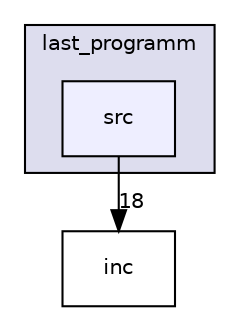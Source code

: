 digraph "src" {
  compound=true
  node [ fontsize="10", fontname="Helvetica"];
  edge [ labelfontsize="10", labelfontname="Helvetica"];
  subgraph clusterdir_237450f2b9f932fb429ce4bc15b6e869 {
    graph [ bgcolor="#ddddee", pencolor="black", label="last_programm" fontname="Helvetica", fontsize="10", URL="dir_237450f2b9f932fb429ce4bc15b6e869.html"]
  dir_02680120b9476941a8afcb630b824de8 [shape=box, label="src", style="filled", fillcolor="#eeeeff", pencolor="black", URL="dir_02680120b9476941a8afcb630b824de8.html"];
  }
  dir_af40afbfdb2d3a6e9555b2a160c3d39e [shape=box label="inc" URL="dir_af40afbfdb2d3a6e9555b2a160c3d39e.html"];
  dir_02680120b9476941a8afcb630b824de8->dir_af40afbfdb2d3a6e9555b2a160c3d39e [headlabel="18", labeldistance=1.5 headhref="dir_000001_000002.html"];
}
